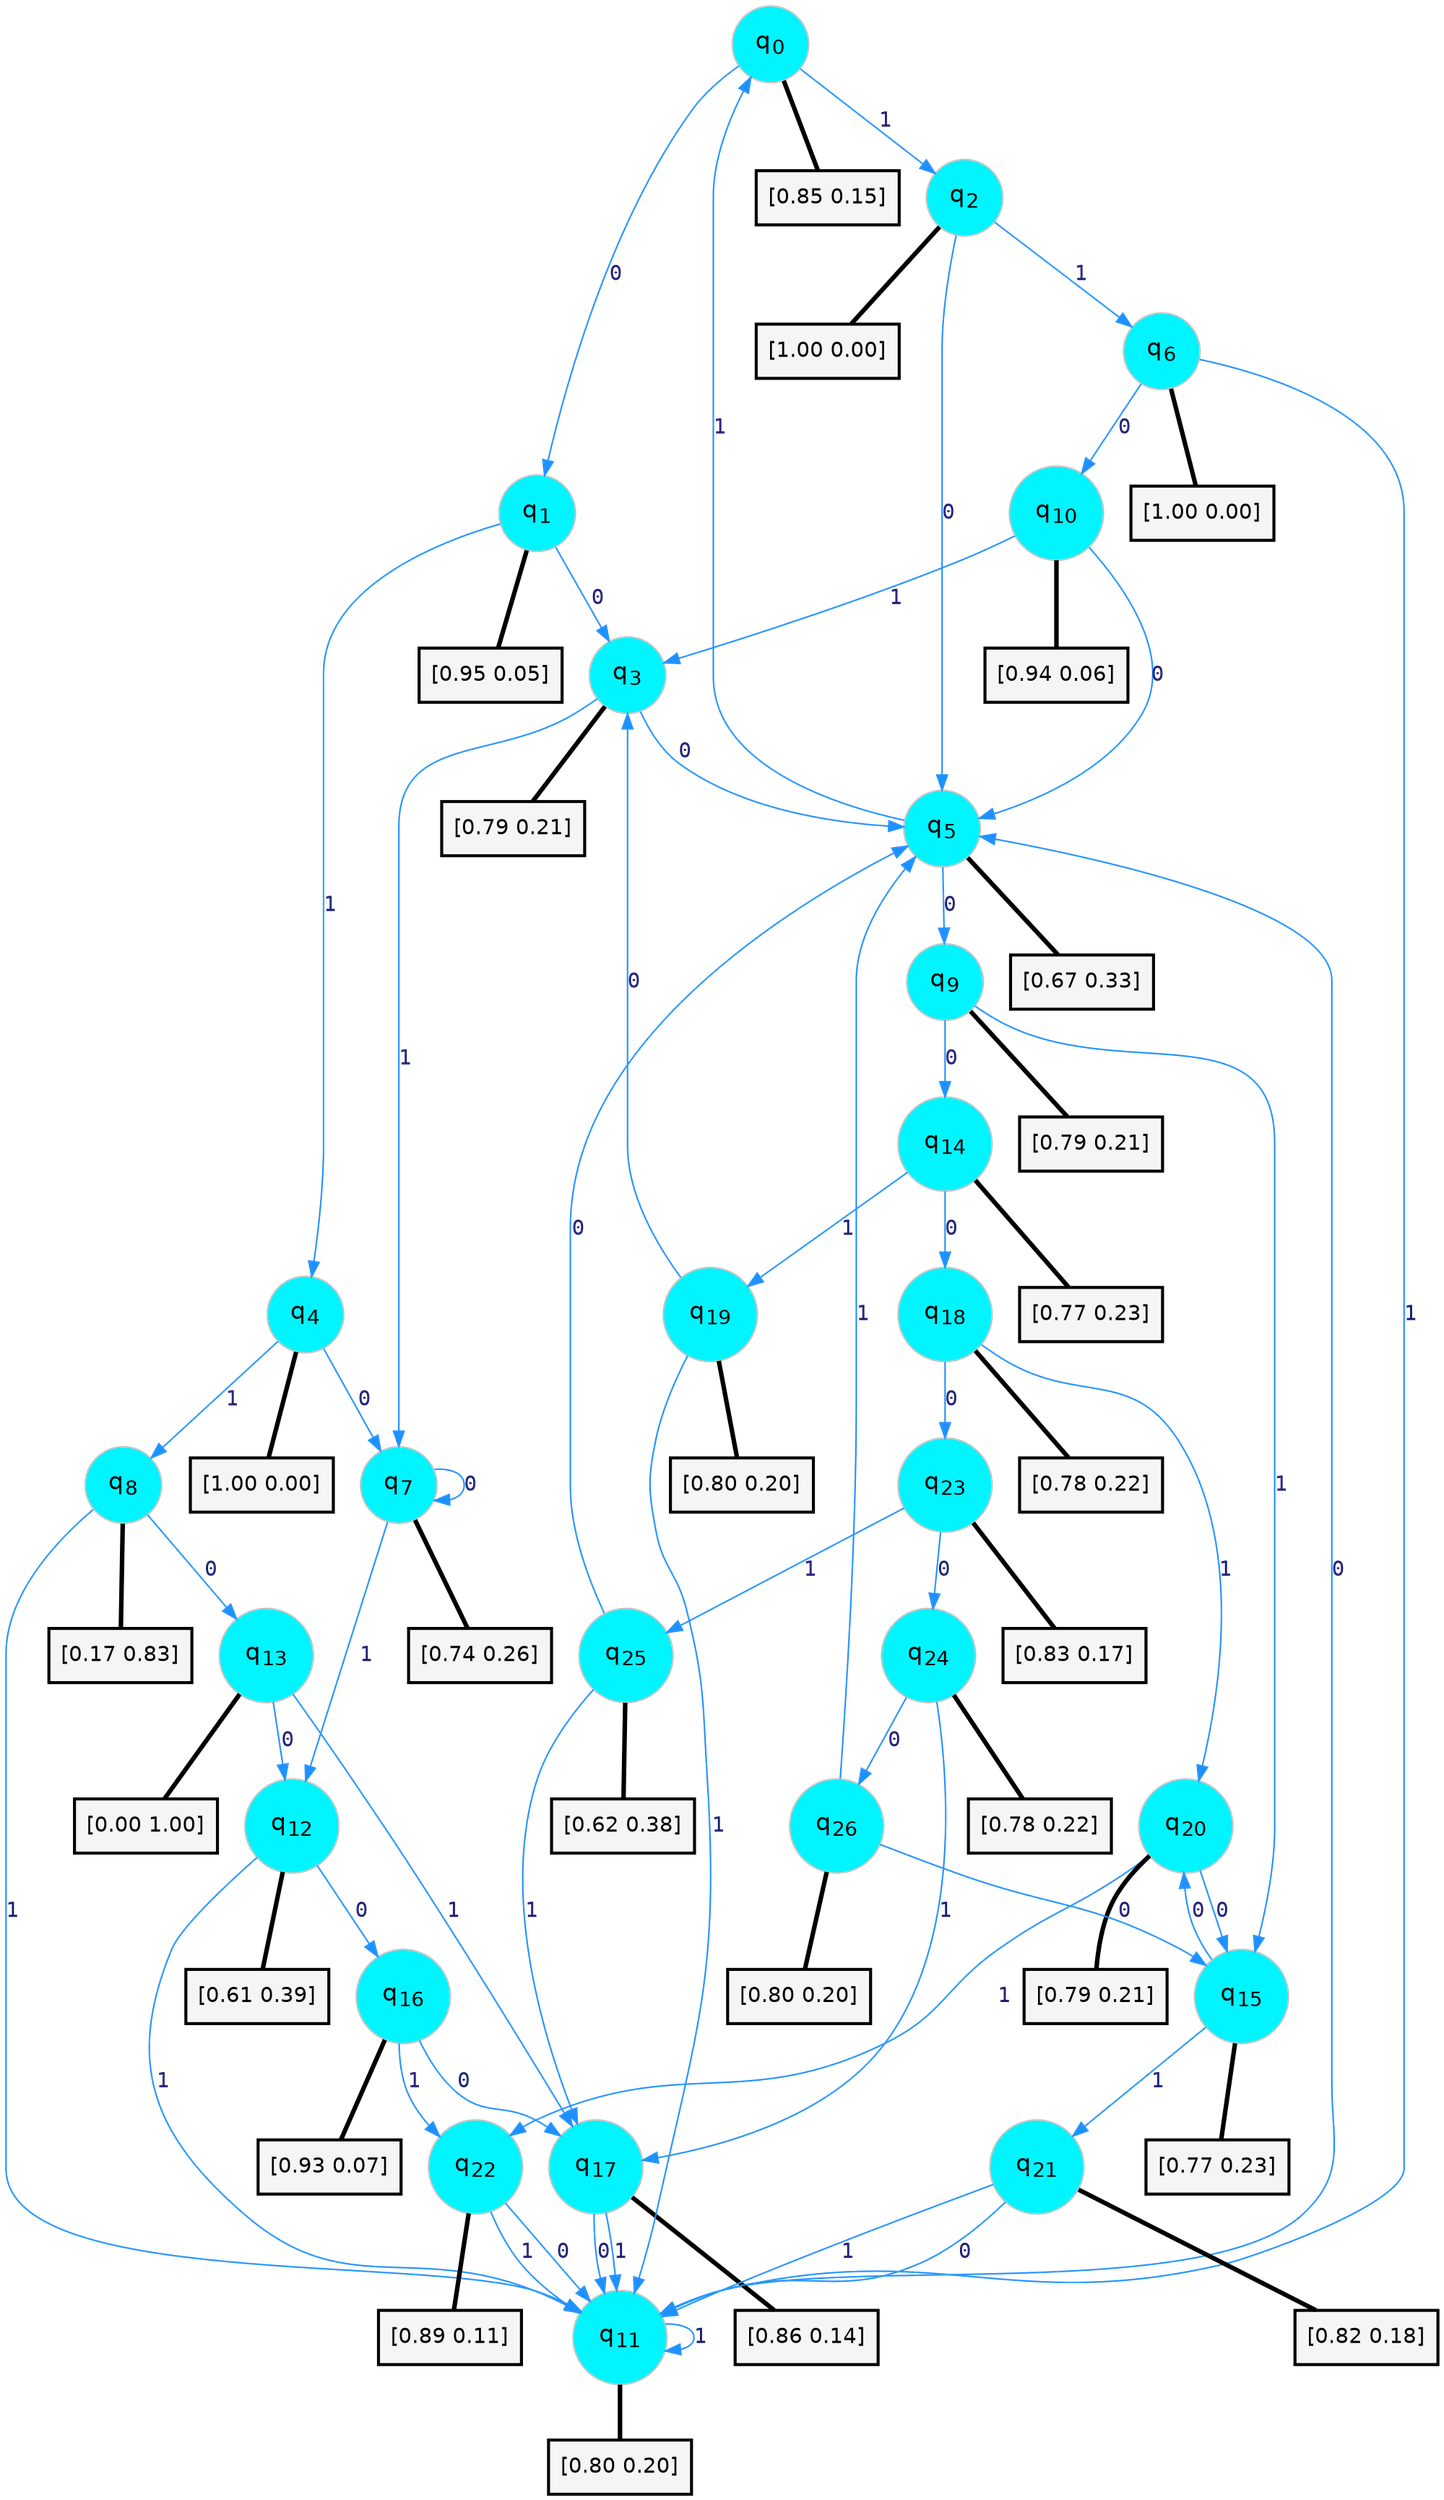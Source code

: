digraph G {
graph [
bgcolor=transparent, dpi=300, rankdir=TD, size="40,25"];
node [
color=gray, fillcolor=turquoise1, fontcolor=black, fontname=Helvetica, fontsize=16, fontweight=bold, shape=circle, style=filled];
edge [
arrowsize=1, color=dodgerblue1, fontcolor=midnightblue, fontname=courier, fontweight=bold, penwidth=1, style=solid, weight=20];
0[label=<q<SUB>0</SUB>>];
1[label=<q<SUB>1</SUB>>];
2[label=<q<SUB>2</SUB>>];
3[label=<q<SUB>3</SUB>>];
4[label=<q<SUB>4</SUB>>];
5[label=<q<SUB>5</SUB>>];
6[label=<q<SUB>6</SUB>>];
7[label=<q<SUB>7</SUB>>];
8[label=<q<SUB>8</SUB>>];
9[label=<q<SUB>9</SUB>>];
10[label=<q<SUB>10</SUB>>];
11[label=<q<SUB>11</SUB>>];
12[label=<q<SUB>12</SUB>>];
13[label=<q<SUB>13</SUB>>];
14[label=<q<SUB>14</SUB>>];
15[label=<q<SUB>15</SUB>>];
16[label=<q<SUB>16</SUB>>];
17[label=<q<SUB>17</SUB>>];
18[label=<q<SUB>18</SUB>>];
19[label=<q<SUB>19</SUB>>];
20[label=<q<SUB>20</SUB>>];
21[label=<q<SUB>21</SUB>>];
22[label=<q<SUB>22</SUB>>];
23[label=<q<SUB>23</SUB>>];
24[label=<q<SUB>24</SUB>>];
25[label=<q<SUB>25</SUB>>];
26[label=<q<SUB>26</SUB>>];
27[label="[0.85 0.15]", shape=box,fontcolor=black, fontname=Helvetica, fontsize=14, penwidth=2, fillcolor=whitesmoke,color=black];
28[label="[0.95 0.05]", shape=box,fontcolor=black, fontname=Helvetica, fontsize=14, penwidth=2, fillcolor=whitesmoke,color=black];
29[label="[1.00 0.00]", shape=box,fontcolor=black, fontname=Helvetica, fontsize=14, penwidth=2, fillcolor=whitesmoke,color=black];
30[label="[0.79 0.21]", shape=box,fontcolor=black, fontname=Helvetica, fontsize=14, penwidth=2, fillcolor=whitesmoke,color=black];
31[label="[1.00 0.00]", shape=box,fontcolor=black, fontname=Helvetica, fontsize=14, penwidth=2, fillcolor=whitesmoke,color=black];
32[label="[0.67 0.33]", shape=box,fontcolor=black, fontname=Helvetica, fontsize=14, penwidth=2, fillcolor=whitesmoke,color=black];
33[label="[1.00 0.00]", shape=box,fontcolor=black, fontname=Helvetica, fontsize=14, penwidth=2, fillcolor=whitesmoke,color=black];
34[label="[0.74 0.26]", shape=box,fontcolor=black, fontname=Helvetica, fontsize=14, penwidth=2, fillcolor=whitesmoke,color=black];
35[label="[0.17 0.83]", shape=box,fontcolor=black, fontname=Helvetica, fontsize=14, penwidth=2, fillcolor=whitesmoke,color=black];
36[label="[0.79 0.21]", shape=box,fontcolor=black, fontname=Helvetica, fontsize=14, penwidth=2, fillcolor=whitesmoke,color=black];
37[label="[0.94 0.06]", shape=box,fontcolor=black, fontname=Helvetica, fontsize=14, penwidth=2, fillcolor=whitesmoke,color=black];
38[label="[0.80 0.20]", shape=box,fontcolor=black, fontname=Helvetica, fontsize=14, penwidth=2, fillcolor=whitesmoke,color=black];
39[label="[0.61 0.39]", shape=box,fontcolor=black, fontname=Helvetica, fontsize=14, penwidth=2, fillcolor=whitesmoke,color=black];
40[label="[0.00 1.00]", shape=box,fontcolor=black, fontname=Helvetica, fontsize=14, penwidth=2, fillcolor=whitesmoke,color=black];
41[label="[0.77 0.23]", shape=box,fontcolor=black, fontname=Helvetica, fontsize=14, penwidth=2, fillcolor=whitesmoke,color=black];
42[label="[0.77 0.23]", shape=box,fontcolor=black, fontname=Helvetica, fontsize=14, penwidth=2, fillcolor=whitesmoke,color=black];
43[label="[0.93 0.07]", shape=box,fontcolor=black, fontname=Helvetica, fontsize=14, penwidth=2, fillcolor=whitesmoke,color=black];
44[label="[0.86 0.14]", shape=box,fontcolor=black, fontname=Helvetica, fontsize=14, penwidth=2, fillcolor=whitesmoke,color=black];
45[label="[0.78 0.22]", shape=box,fontcolor=black, fontname=Helvetica, fontsize=14, penwidth=2, fillcolor=whitesmoke,color=black];
46[label="[0.80 0.20]", shape=box,fontcolor=black, fontname=Helvetica, fontsize=14, penwidth=2, fillcolor=whitesmoke,color=black];
47[label="[0.79 0.21]", shape=box,fontcolor=black, fontname=Helvetica, fontsize=14, penwidth=2, fillcolor=whitesmoke,color=black];
48[label="[0.82 0.18]", shape=box,fontcolor=black, fontname=Helvetica, fontsize=14, penwidth=2, fillcolor=whitesmoke,color=black];
49[label="[0.89 0.11]", shape=box,fontcolor=black, fontname=Helvetica, fontsize=14, penwidth=2, fillcolor=whitesmoke,color=black];
50[label="[0.83 0.17]", shape=box,fontcolor=black, fontname=Helvetica, fontsize=14, penwidth=2, fillcolor=whitesmoke,color=black];
51[label="[0.78 0.22]", shape=box,fontcolor=black, fontname=Helvetica, fontsize=14, penwidth=2, fillcolor=whitesmoke,color=black];
52[label="[0.62 0.38]", shape=box,fontcolor=black, fontname=Helvetica, fontsize=14, penwidth=2, fillcolor=whitesmoke,color=black];
53[label="[0.80 0.20]", shape=box,fontcolor=black, fontname=Helvetica, fontsize=14, penwidth=2, fillcolor=whitesmoke,color=black];
0->1 [label=0];
0->2 [label=1];
0->27 [arrowhead=none, penwidth=3,color=black];
1->3 [label=0];
1->4 [label=1];
1->28 [arrowhead=none, penwidth=3,color=black];
2->5 [label=0];
2->6 [label=1];
2->29 [arrowhead=none, penwidth=3,color=black];
3->5 [label=0];
3->7 [label=1];
3->30 [arrowhead=none, penwidth=3,color=black];
4->7 [label=0];
4->8 [label=1];
4->31 [arrowhead=none, penwidth=3,color=black];
5->9 [label=0];
5->0 [label=1];
5->32 [arrowhead=none, penwidth=3,color=black];
6->10 [label=0];
6->11 [label=1];
6->33 [arrowhead=none, penwidth=3,color=black];
7->7 [label=0];
7->12 [label=1];
7->34 [arrowhead=none, penwidth=3,color=black];
8->13 [label=0];
8->11 [label=1];
8->35 [arrowhead=none, penwidth=3,color=black];
9->14 [label=0];
9->15 [label=1];
9->36 [arrowhead=none, penwidth=3,color=black];
10->5 [label=0];
10->3 [label=1];
10->37 [arrowhead=none, penwidth=3,color=black];
11->5 [label=0];
11->11 [label=1];
11->38 [arrowhead=none, penwidth=3,color=black];
12->16 [label=0];
12->11 [label=1];
12->39 [arrowhead=none, penwidth=3,color=black];
13->12 [label=0];
13->17 [label=1];
13->40 [arrowhead=none, penwidth=3,color=black];
14->18 [label=0];
14->19 [label=1];
14->41 [arrowhead=none, penwidth=3,color=black];
15->20 [label=0];
15->21 [label=1];
15->42 [arrowhead=none, penwidth=3,color=black];
16->17 [label=0];
16->22 [label=1];
16->43 [arrowhead=none, penwidth=3,color=black];
17->11 [label=0];
17->11 [label=1];
17->44 [arrowhead=none, penwidth=3,color=black];
18->23 [label=0];
18->20 [label=1];
18->45 [arrowhead=none, penwidth=3,color=black];
19->3 [label=0];
19->11 [label=1];
19->46 [arrowhead=none, penwidth=3,color=black];
20->15 [label=0];
20->22 [label=1];
20->47 [arrowhead=none, penwidth=3,color=black];
21->11 [label=0];
21->11 [label=1];
21->48 [arrowhead=none, penwidth=3,color=black];
22->11 [label=0];
22->11 [label=1];
22->49 [arrowhead=none, penwidth=3,color=black];
23->24 [label=0];
23->25 [label=1];
23->50 [arrowhead=none, penwidth=3,color=black];
24->26 [label=0];
24->17 [label=1];
24->51 [arrowhead=none, penwidth=3,color=black];
25->5 [label=0];
25->17 [label=1];
25->52 [arrowhead=none, penwidth=3,color=black];
26->15 [label=0];
26->5 [label=1];
26->53 [arrowhead=none, penwidth=3,color=black];
}

